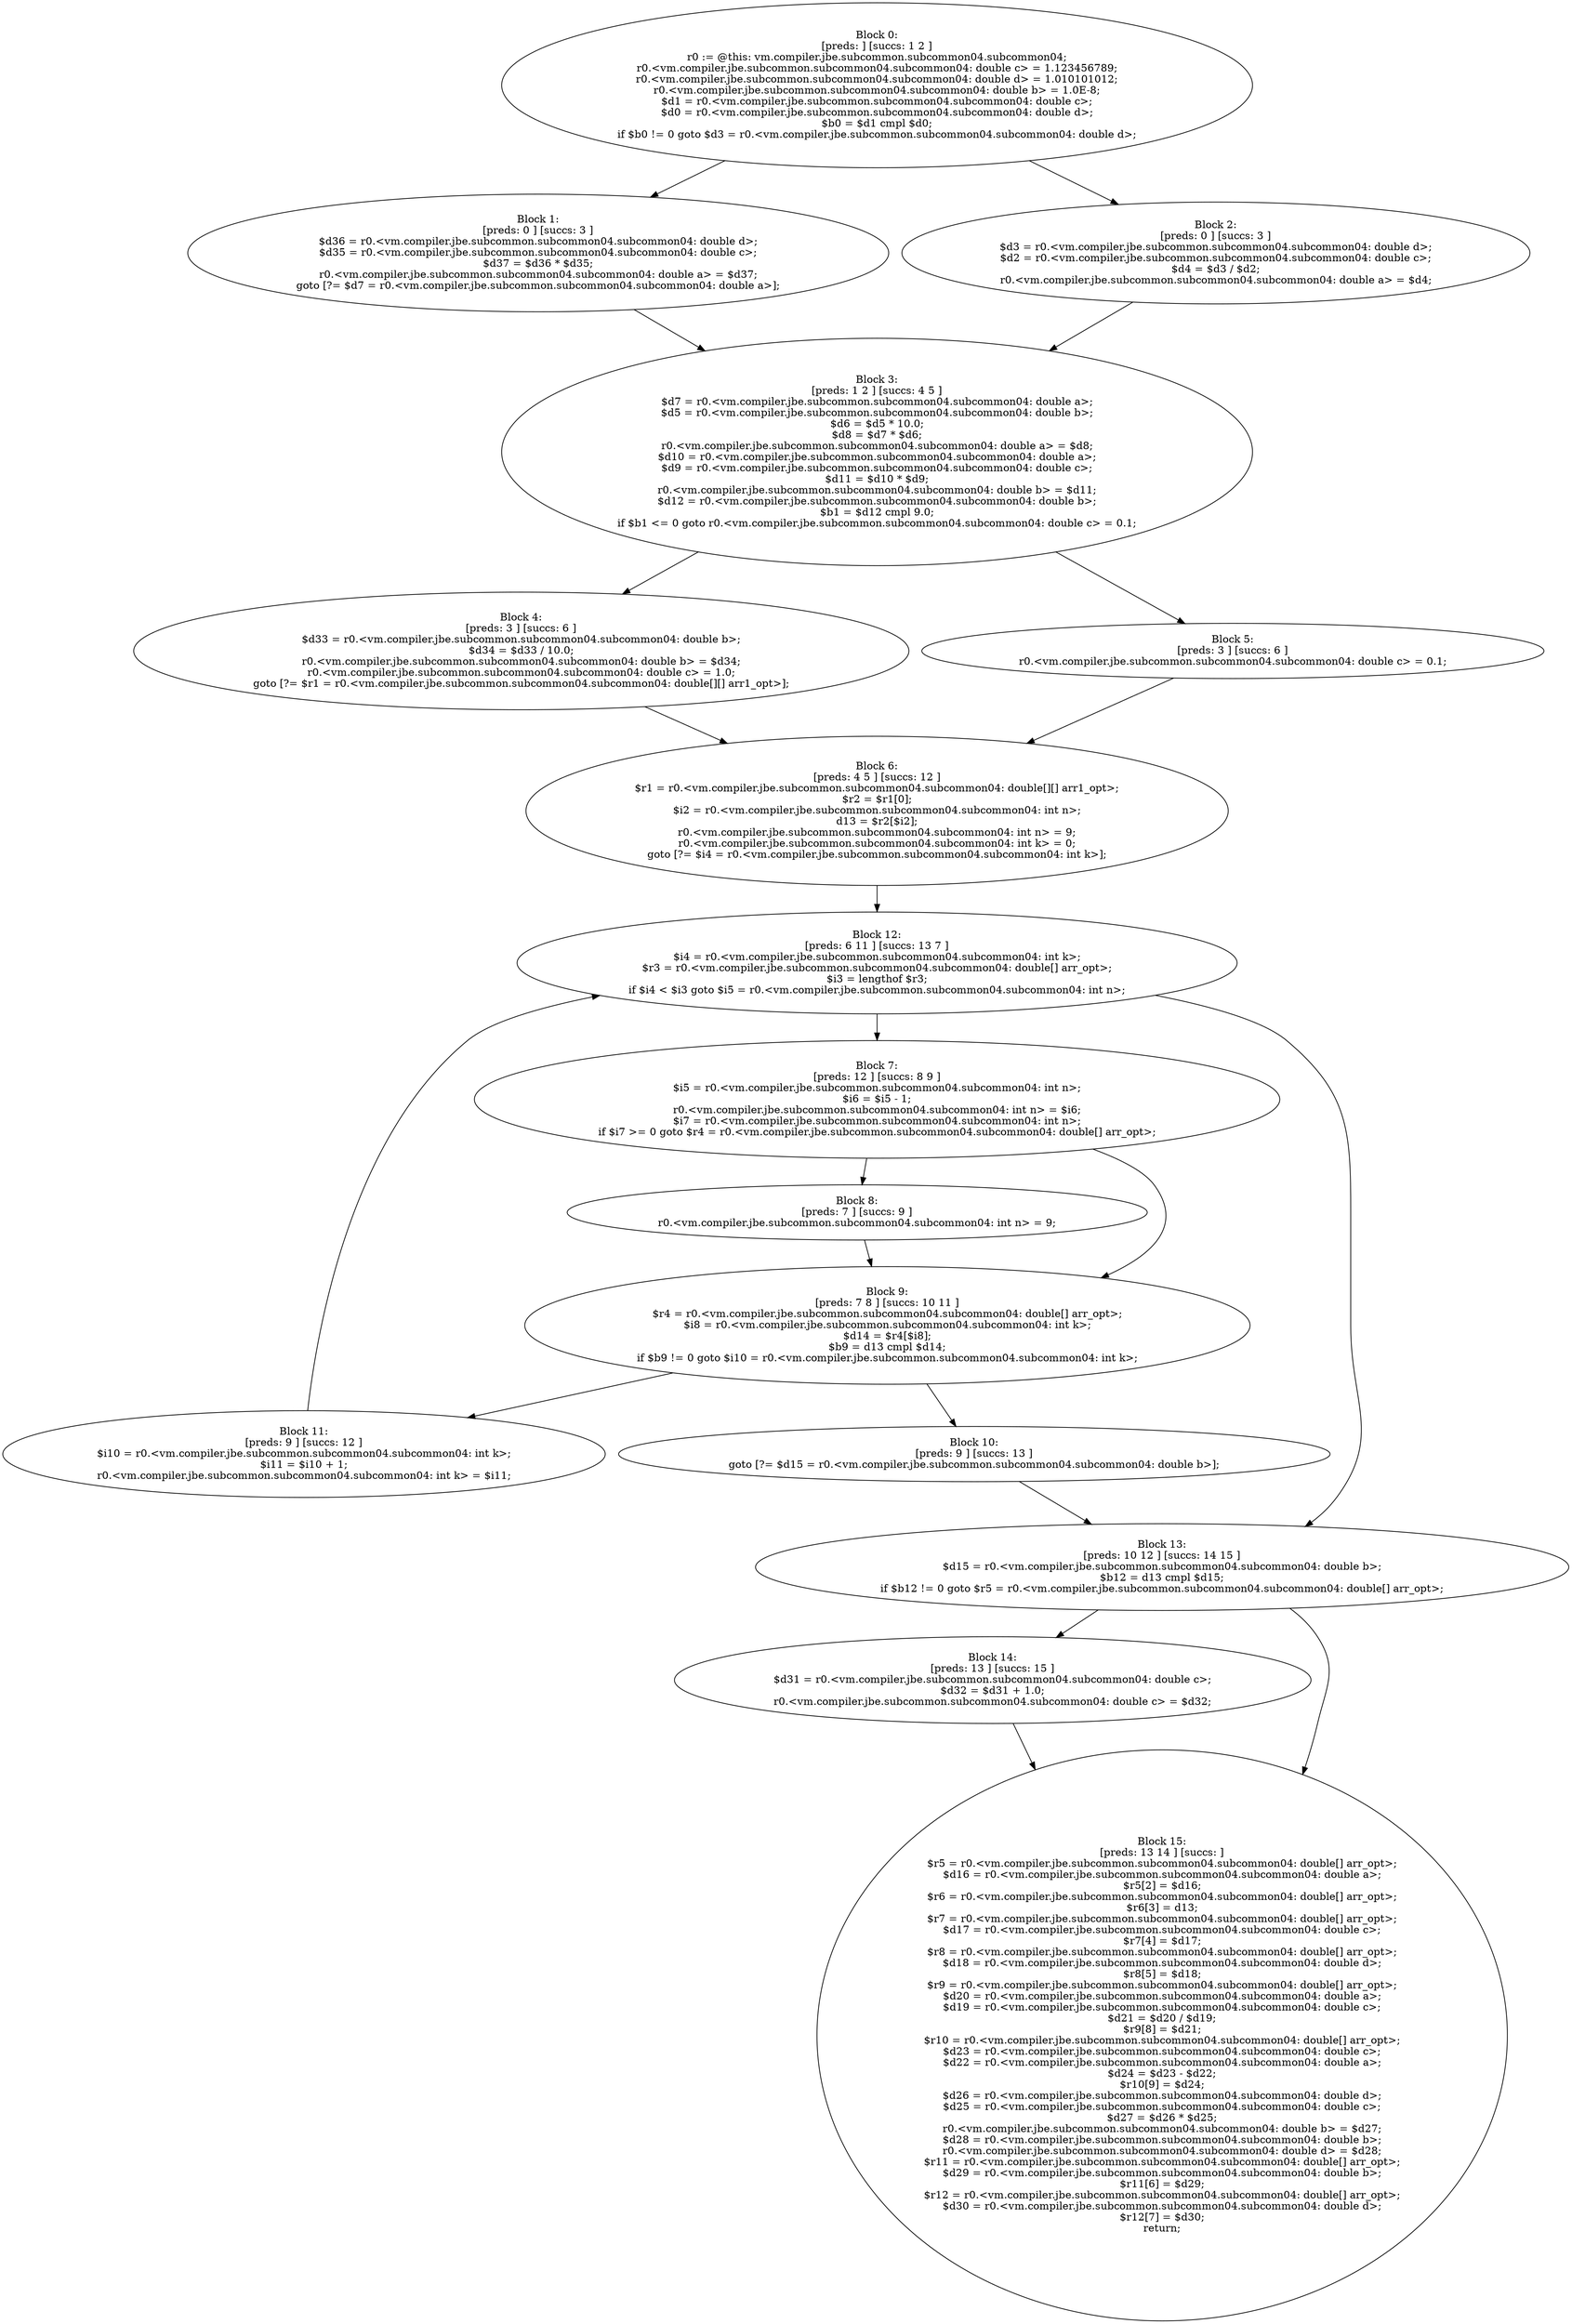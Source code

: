 digraph "unitGraph" {
    "Block 0:
[preds: ] [succs: 1 2 ]
r0 := @this: vm.compiler.jbe.subcommon.subcommon04.subcommon04;
r0.<vm.compiler.jbe.subcommon.subcommon04.subcommon04: double c> = 1.123456789;
r0.<vm.compiler.jbe.subcommon.subcommon04.subcommon04: double d> = 1.010101012;
r0.<vm.compiler.jbe.subcommon.subcommon04.subcommon04: double b> = 1.0E-8;
$d1 = r0.<vm.compiler.jbe.subcommon.subcommon04.subcommon04: double c>;
$d0 = r0.<vm.compiler.jbe.subcommon.subcommon04.subcommon04: double d>;
$b0 = $d1 cmpl $d0;
if $b0 != 0 goto $d3 = r0.<vm.compiler.jbe.subcommon.subcommon04.subcommon04: double d>;
"
    "Block 1:
[preds: 0 ] [succs: 3 ]
$d36 = r0.<vm.compiler.jbe.subcommon.subcommon04.subcommon04: double d>;
$d35 = r0.<vm.compiler.jbe.subcommon.subcommon04.subcommon04: double c>;
$d37 = $d36 * $d35;
r0.<vm.compiler.jbe.subcommon.subcommon04.subcommon04: double a> = $d37;
goto [?= $d7 = r0.<vm.compiler.jbe.subcommon.subcommon04.subcommon04: double a>];
"
    "Block 2:
[preds: 0 ] [succs: 3 ]
$d3 = r0.<vm.compiler.jbe.subcommon.subcommon04.subcommon04: double d>;
$d2 = r0.<vm.compiler.jbe.subcommon.subcommon04.subcommon04: double c>;
$d4 = $d3 / $d2;
r0.<vm.compiler.jbe.subcommon.subcommon04.subcommon04: double a> = $d4;
"
    "Block 3:
[preds: 1 2 ] [succs: 4 5 ]
$d7 = r0.<vm.compiler.jbe.subcommon.subcommon04.subcommon04: double a>;
$d5 = r0.<vm.compiler.jbe.subcommon.subcommon04.subcommon04: double b>;
$d6 = $d5 * 10.0;
$d8 = $d7 * $d6;
r0.<vm.compiler.jbe.subcommon.subcommon04.subcommon04: double a> = $d8;
$d10 = r0.<vm.compiler.jbe.subcommon.subcommon04.subcommon04: double a>;
$d9 = r0.<vm.compiler.jbe.subcommon.subcommon04.subcommon04: double c>;
$d11 = $d10 * $d9;
r0.<vm.compiler.jbe.subcommon.subcommon04.subcommon04: double b> = $d11;
$d12 = r0.<vm.compiler.jbe.subcommon.subcommon04.subcommon04: double b>;
$b1 = $d12 cmpl 9.0;
if $b1 <= 0 goto r0.<vm.compiler.jbe.subcommon.subcommon04.subcommon04: double c> = 0.1;
"
    "Block 4:
[preds: 3 ] [succs: 6 ]
$d33 = r0.<vm.compiler.jbe.subcommon.subcommon04.subcommon04: double b>;
$d34 = $d33 / 10.0;
r0.<vm.compiler.jbe.subcommon.subcommon04.subcommon04: double b> = $d34;
r0.<vm.compiler.jbe.subcommon.subcommon04.subcommon04: double c> = 1.0;
goto [?= $r1 = r0.<vm.compiler.jbe.subcommon.subcommon04.subcommon04: double[][] arr1_opt>];
"
    "Block 5:
[preds: 3 ] [succs: 6 ]
r0.<vm.compiler.jbe.subcommon.subcommon04.subcommon04: double c> = 0.1;
"
    "Block 6:
[preds: 4 5 ] [succs: 12 ]
$r1 = r0.<vm.compiler.jbe.subcommon.subcommon04.subcommon04: double[][] arr1_opt>;
$r2 = $r1[0];
$i2 = r0.<vm.compiler.jbe.subcommon.subcommon04.subcommon04: int n>;
d13 = $r2[$i2];
r0.<vm.compiler.jbe.subcommon.subcommon04.subcommon04: int n> = 9;
r0.<vm.compiler.jbe.subcommon.subcommon04.subcommon04: int k> = 0;
goto [?= $i4 = r0.<vm.compiler.jbe.subcommon.subcommon04.subcommon04: int k>];
"
    "Block 7:
[preds: 12 ] [succs: 8 9 ]
$i5 = r0.<vm.compiler.jbe.subcommon.subcommon04.subcommon04: int n>;
$i6 = $i5 - 1;
r0.<vm.compiler.jbe.subcommon.subcommon04.subcommon04: int n> = $i6;
$i7 = r0.<vm.compiler.jbe.subcommon.subcommon04.subcommon04: int n>;
if $i7 >= 0 goto $r4 = r0.<vm.compiler.jbe.subcommon.subcommon04.subcommon04: double[] arr_opt>;
"
    "Block 8:
[preds: 7 ] [succs: 9 ]
r0.<vm.compiler.jbe.subcommon.subcommon04.subcommon04: int n> = 9;
"
    "Block 9:
[preds: 7 8 ] [succs: 10 11 ]
$r4 = r0.<vm.compiler.jbe.subcommon.subcommon04.subcommon04: double[] arr_opt>;
$i8 = r0.<vm.compiler.jbe.subcommon.subcommon04.subcommon04: int k>;
$d14 = $r4[$i8];
$b9 = d13 cmpl $d14;
if $b9 != 0 goto $i10 = r0.<vm.compiler.jbe.subcommon.subcommon04.subcommon04: int k>;
"
    "Block 10:
[preds: 9 ] [succs: 13 ]
goto [?= $d15 = r0.<vm.compiler.jbe.subcommon.subcommon04.subcommon04: double b>];
"
    "Block 11:
[preds: 9 ] [succs: 12 ]
$i10 = r0.<vm.compiler.jbe.subcommon.subcommon04.subcommon04: int k>;
$i11 = $i10 + 1;
r0.<vm.compiler.jbe.subcommon.subcommon04.subcommon04: int k> = $i11;
"
    "Block 12:
[preds: 6 11 ] [succs: 13 7 ]
$i4 = r0.<vm.compiler.jbe.subcommon.subcommon04.subcommon04: int k>;
$r3 = r0.<vm.compiler.jbe.subcommon.subcommon04.subcommon04: double[] arr_opt>;
$i3 = lengthof $r3;
if $i4 < $i3 goto $i5 = r0.<vm.compiler.jbe.subcommon.subcommon04.subcommon04: int n>;
"
    "Block 13:
[preds: 10 12 ] [succs: 14 15 ]
$d15 = r0.<vm.compiler.jbe.subcommon.subcommon04.subcommon04: double b>;
$b12 = d13 cmpl $d15;
if $b12 != 0 goto $r5 = r0.<vm.compiler.jbe.subcommon.subcommon04.subcommon04: double[] arr_opt>;
"
    "Block 14:
[preds: 13 ] [succs: 15 ]
$d31 = r0.<vm.compiler.jbe.subcommon.subcommon04.subcommon04: double c>;
$d32 = $d31 + 1.0;
r0.<vm.compiler.jbe.subcommon.subcommon04.subcommon04: double c> = $d32;
"
    "Block 15:
[preds: 13 14 ] [succs: ]
$r5 = r0.<vm.compiler.jbe.subcommon.subcommon04.subcommon04: double[] arr_opt>;
$d16 = r0.<vm.compiler.jbe.subcommon.subcommon04.subcommon04: double a>;
$r5[2] = $d16;
$r6 = r0.<vm.compiler.jbe.subcommon.subcommon04.subcommon04: double[] arr_opt>;
$r6[3] = d13;
$r7 = r0.<vm.compiler.jbe.subcommon.subcommon04.subcommon04: double[] arr_opt>;
$d17 = r0.<vm.compiler.jbe.subcommon.subcommon04.subcommon04: double c>;
$r7[4] = $d17;
$r8 = r0.<vm.compiler.jbe.subcommon.subcommon04.subcommon04: double[] arr_opt>;
$d18 = r0.<vm.compiler.jbe.subcommon.subcommon04.subcommon04: double d>;
$r8[5] = $d18;
$r9 = r0.<vm.compiler.jbe.subcommon.subcommon04.subcommon04: double[] arr_opt>;
$d20 = r0.<vm.compiler.jbe.subcommon.subcommon04.subcommon04: double a>;
$d19 = r0.<vm.compiler.jbe.subcommon.subcommon04.subcommon04: double c>;
$d21 = $d20 / $d19;
$r9[8] = $d21;
$r10 = r0.<vm.compiler.jbe.subcommon.subcommon04.subcommon04: double[] arr_opt>;
$d23 = r0.<vm.compiler.jbe.subcommon.subcommon04.subcommon04: double c>;
$d22 = r0.<vm.compiler.jbe.subcommon.subcommon04.subcommon04: double a>;
$d24 = $d23 - $d22;
$r10[9] = $d24;
$d26 = r0.<vm.compiler.jbe.subcommon.subcommon04.subcommon04: double d>;
$d25 = r0.<vm.compiler.jbe.subcommon.subcommon04.subcommon04: double c>;
$d27 = $d26 * $d25;
r0.<vm.compiler.jbe.subcommon.subcommon04.subcommon04: double b> = $d27;
$d28 = r0.<vm.compiler.jbe.subcommon.subcommon04.subcommon04: double b>;
r0.<vm.compiler.jbe.subcommon.subcommon04.subcommon04: double d> = $d28;
$r11 = r0.<vm.compiler.jbe.subcommon.subcommon04.subcommon04: double[] arr_opt>;
$d29 = r0.<vm.compiler.jbe.subcommon.subcommon04.subcommon04: double b>;
$r11[6] = $d29;
$r12 = r0.<vm.compiler.jbe.subcommon.subcommon04.subcommon04: double[] arr_opt>;
$d30 = r0.<vm.compiler.jbe.subcommon.subcommon04.subcommon04: double d>;
$r12[7] = $d30;
return;
"
    "Block 0:
[preds: ] [succs: 1 2 ]
r0 := @this: vm.compiler.jbe.subcommon.subcommon04.subcommon04;
r0.<vm.compiler.jbe.subcommon.subcommon04.subcommon04: double c> = 1.123456789;
r0.<vm.compiler.jbe.subcommon.subcommon04.subcommon04: double d> = 1.010101012;
r0.<vm.compiler.jbe.subcommon.subcommon04.subcommon04: double b> = 1.0E-8;
$d1 = r0.<vm.compiler.jbe.subcommon.subcommon04.subcommon04: double c>;
$d0 = r0.<vm.compiler.jbe.subcommon.subcommon04.subcommon04: double d>;
$b0 = $d1 cmpl $d0;
if $b0 != 0 goto $d3 = r0.<vm.compiler.jbe.subcommon.subcommon04.subcommon04: double d>;
"->"Block 1:
[preds: 0 ] [succs: 3 ]
$d36 = r0.<vm.compiler.jbe.subcommon.subcommon04.subcommon04: double d>;
$d35 = r0.<vm.compiler.jbe.subcommon.subcommon04.subcommon04: double c>;
$d37 = $d36 * $d35;
r0.<vm.compiler.jbe.subcommon.subcommon04.subcommon04: double a> = $d37;
goto [?= $d7 = r0.<vm.compiler.jbe.subcommon.subcommon04.subcommon04: double a>];
";
    "Block 0:
[preds: ] [succs: 1 2 ]
r0 := @this: vm.compiler.jbe.subcommon.subcommon04.subcommon04;
r0.<vm.compiler.jbe.subcommon.subcommon04.subcommon04: double c> = 1.123456789;
r0.<vm.compiler.jbe.subcommon.subcommon04.subcommon04: double d> = 1.010101012;
r0.<vm.compiler.jbe.subcommon.subcommon04.subcommon04: double b> = 1.0E-8;
$d1 = r0.<vm.compiler.jbe.subcommon.subcommon04.subcommon04: double c>;
$d0 = r0.<vm.compiler.jbe.subcommon.subcommon04.subcommon04: double d>;
$b0 = $d1 cmpl $d0;
if $b0 != 0 goto $d3 = r0.<vm.compiler.jbe.subcommon.subcommon04.subcommon04: double d>;
"->"Block 2:
[preds: 0 ] [succs: 3 ]
$d3 = r0.<vm.compiler.jbe.subcommon.subcommon04.subcommon04: double d>;
$d2 = r0.<vm.compiler.jbe.subcommon.subcommon04.subcommon04: double c>;
$d4 = $d3 / $d2;
r0.<vm.compiler.jbe.subcommon.subcommon04.subcommon04: double a> = $d4;
";
    "Block 1:
[preds: 0 ] [succs: 3 ]
$d36 = r0.<vm.compiler.jbe.subcommon.subcommon04.subcommon04: double d>;
$d35 = r0.<vm.compiler.jbe.subcommon.subcommon04.subcommon04: double c>;
$d37 = $d36 * $d35;
r0.<vm.compiler.jbe.subcommon.subcommon04.subcommon04: double a> = $d37;
goto [?= $d7 = r0.<vm.compiler.jbe.subcommon.subcommon04.subcommon04: double a>];
"->"Block 3:
[preds: 1 2 ] [succs: 4 5 ]
$d7 = r0.<vm.compiler.jbe.subcommon.subcommon04.subcommon04: double a>;
$d5 = r0.<vm.compiler.jbe.subcommon.subcommon04.subcommon04: double b>;
$d6 = $d5 * 10.0;
$d8 = $d7 * $d6;
r0.<vm.compiler.jbe.subcommon.subcommon04.subcommon04: double a> = $d8;
$d10 = r0.<vm.compiler.jbe.subcommon.subcommon04.subcommon04: double a>;
$d9 = r0.<vm.compiler.jbe.subcommon.subcommon04.subcommon04: double c>;
$d11 = $d10 * $d9;
r0.<vm.compiler.jbe.subcommon.subcommon04.subcommon04: double b> = $d11;
$d12 = r0.<vm.compiler.jbe.subcommon.subcommon04.subcommon04: double b>;
$b1 = $d12 cmpl 9.0;
if $b1 <= 0 goto r0.<vm.compiler.jbe.subcommon.subcommon04.subcommon04: double c> = 0.1;
";
    "Block 2:
[preds: 0 ] [succs: 3 ]
$d3 = r0.<vm.compiler.jbe.subcommon.subcommon04.subcommon04: double d>;
$d2 = r0.<vm.compiler.jbe.subcommon.subcommon04.subcommon04: double c>;
$d4 = $d3 / $d2;
r0.<vm.compiler.jbe.subcommon.subcommon04.subcommon04: double a> = $d4;
"->"Block 3:
[preds: 1 2 ] [succs: 4 5 ]
$d7 = r0.<vm.compiler.jbe.subcommon.subcommon04.subcommon04: double a>;
$d5 = r0.<vm.compiler.jbe.subcommon.subcommon04.subcommon04: double b>;
$d6 = $d5 * 10.0;
$d8 = $d7 * $d6;
r0.<vm.compiler.jbe.subcommon.subcommon04.subcommon04: double a> = $d8;
$d10 = r0.<vm.compiler.jbe.subcommon.subcommon04.subcommon04: double a>;
$d9 = r0.<vm.compiler.jbe.subcommon.subcommon04.subcommon04: double c>;
$d11 = $d10 * $d9;
r0.<vm.compiler.jbe.subcommon.subcommon04.subcommon04: double b> = $d11;
$d12 = r0.<vm.compiler.jbe.subcommon.subcommon04.subcommon04: double b>;
$b1 = $d12 cmpl 9.0;
if $b1 <= 0 goto r0.<vm.compiler.jbe.subcommon.subcommon04.subcommon04: double c> = 0.1;
";
    "Block 3:
[preds: 1 2 ] [succs: 4 5 ]
$d7 = r0.<vm.compiler.jbe.subcommon.subcommon04.subcommon04: double a>;
$d5 = r0.<vm.compiler.jbe.subcommon.subcommon04.subcommon04: double b>;
$d6 = $d5 * 10.0;
$d8 = $d7 * $d6;
r0.<vm.compiler.jbe.subcommon.subcommon04.subcommon04: double a> = $d8;
$d10 = r0.<vm.compiler.jbe.subcommon.subcommon04.subcommon04: double a>;
$d9 = r0.<vm.compiler.jbe.subcommon.subcommon04.subcommon04: double c>;
$d11 = $d10 * $d9;
r0.<vm.compiler.jbe.subcommon.subcommon04.subcommon04: double b> = $d11;
$d12 = r0.<vm.compiler.jbe.subcommon.subcommon04.subcommon04: double b>;
$b1 = $d12 cmpl 9.0;
if $b1 <= 0 goto r0.<vm.compiler.jbe.subcommon.subcommon04.subcommon04: double c> = 0.1;
"->"Block 4:
[preds: 3 ] [succs: 6 ]
$d33 = r0.<vm.compiler.jbe.subcommon.subcommon04.subcommon04: double b>;
$d34 = $d33 / 10.0;
r0.<vm.compiler.jbe.subcommon.subcommon04.subcommon04: double b> = $d34;
r0.<vm.compiler.jbe.subcommon.subcommon04.subcommon04: double c> = 1.0;
goto [?= $r1 = r0.<vm.compiler.jbe.subcommon.subcommon04.subcommon04: double[][] arr1_opt>];
";
    "Block 3:
[preds: 1 2 ] [succs: 4 5 ]
$d7 = r0.<vm.compiler.jbe.subcommon.subcommon04.subcommon04: double a>;
$d5 = r0.<vm.compiler.jbe.subcommon.subcommon04.subcommon04: double b>;
$d6 = $d5 * 10.0;
$d8 = $d7 * $d6;
r0.<vm.compiler.jbe.subcommon.subcommon04.subcommon04: double a> = $d8;
$d10 = r0.<vm.compiler.jbe.subcommon.subcommon04.subcommon04: double a>;
$d9 = r0.<vm.compiler.jbe.subcommon.subcommon04.subcommon04: double c>;
$d11 = $d10 * $d9;
r0.<vm.compiler.jbe.subcommon.subcommon04.subcommon04: double b> = $d11;
$d12 = r0.<vm.compiler.jbe.subcommon.subcommon04.subcommon04: double b>;
$b1 = $d12 cmpl 9.0;
if $b1 <= 0 goto r0.<vm.compiler.jbe.subcommon.subcommon04.subcommon04: double c> = 0.1;
"->"Block 5:
[preds: 3 ] [succs: 6 ]
r0.<vm.compiler.jbe.subcommon.subcommon04.subcommon04: double c> = 0.1;
";
    "Block 4:
[preds: 3 ] [succs: 6 ]
$d33 = r0.<vm.compiler.jbe.subcommon.subcommon04.subcommon04: double b>;
$d34 = $d33 / 10.0;
r0.<vm.compiler.jbe.subcommon.subcommon04.subcommon04: double b> = $d34;
r0.<vm.compiler.jbe.subcommon.subcommon04.subcommon04: double c> = 1.0;
goto [?= $r1 = r0.<vm.compiler.jbe.subcommon.subcommon04.subcommon04: double[][] arr1_opt>];
"->"Block 6:
[preds: 4 5 ] [succs: 12 ]
$r1 = r0.<vm.compiler.jbe.subcommon.subcommon04.subcommon04: double[][] arr1_opt>;
$r2 = $r1[0];
$i2 = r0.<vm.compiler.jbe.subcommon.subcommon04.subcommon04: int n>;
d13 = $r2[$i2];
r0.<vm.compiler.jbe.subcommon.subcommon04.subcommon04: int n> = 9;
r0.<vm.compiler.jbe.subcommon.subcommon04.subcommon04: int k> = 0;
goto [?= $i4 = r0.<vm.compiler.jbe.subcommon.subcommon04.subcommon04: int k>];
";
    "Block 5:
[preds: 3 ] [succs: 6 ]
r0.<vm.compiler.jbe.subcommon.subcommon04.subcommon04: double c> = 0.1;
"->"Block 6:
[preds: 4 5 ] [succs: 12 ]
$r1 = r0.<vm.compiler.jbe.subcommon.subcommon04.subcommon04: double[][] arr1_opt>;
$r2 = $r1[0];
$i2 = r0.<vm.compiler.jbe.subcommon.subcommon04.subcommon04: int n>;
d13 = $r2[$i2];
r0.<vm.compiler.jbe.subcommon.subcommon04.subcommon04: int n> = 9;
r0.<vm.compiler.jbe.subcommon.subcommon04.subcommon04: int k> = 0;
goto [?= $i4 = r0.<vm.compiler.jbe.subcommon.subcommon04.subcommon04: int k>];
";
    "Block 6:
[preds: 4 5 ] [succs: 12 ]
$r1 = r0.<vm.compiler.jbe.subcommon.subcommon04.subcommon04: double[][] arr1_opt>;
$r2 = $r1[0];
$i2 = r0.<vm.compiler.jbe.subcommon.subcommon04.subcommon04: int n>;
d13 = $r2[$i2];
r0.<vm.compiler.jbe.subcommon.subcommon04.subcommon04: int n> = 9;
r0.<vm.compiler.jbe.subcommon.subcommon04.subcommon04: int k> = 0;
goto [?= $i4 = r0.<vm.compiler.jbe.subcommon.subcommon04.subcommon04: int k>];
"->"Block 12:
[preds: 6 11 ] [succs: 13 7 ]
$i4 = r0.<vm.compiler.jbe.subcommon.subcommon04.subcommon04: int k>;
$r3 = r0.<vm.compiler.jbe.subcommon.subcommon04.subcommon04: double[] arr_opt>;
$i3 = lengthof $r3;
if $i4 < $i3 goto $i5 = r0.<vm.compiler.jbe.subcommon.subcommon04.subcommon04: int n>;
";
    "Block 7:
[preds: 12 ] [succs: 8 9 ]
$i5 = r0.<vm.compiler.jbe.subcommon.subcommon04.subcommon04: int n>;
$i6 = $i5 - 1;
r0.<vm.compiler.jbe.subcommon.subcommon04.subcommon04: int n> = $i6;
$i7 = r0.<vm.compiler.jbe.subcommon.subcommon04.subcommon04: int n>;
if $i7 >= 0 goto $r4 = r0.<vm.compiler.jbe.subcommon.subcommon04.subcommon04: double[] arr_opt>;
"->"Block 8:
[preds: 7 ] [succs: 9 ]
r0.<vm.compiler.jbe.subcommon.subcommon04.subcommon04: int n> = 9;
";
    "Block 7:
[preds: 12 ] [succs: 8 9 ]
$i5 = r0.<vm.compiler.jbe.subcommon.subcommon04.subcommon04: int n>;
$i6 = $i5 - 1;
r0.<vm.compiler.jbe.subcommon.subcommon04.subcommon04: int n> = $i6;
$i7 = r0.<vm.compiler.jbe.subcommon.subcommon04.subcommon04: int n>;
if $i7 >= 0 goto $r4 = r0.<vm.compiler.jbe.subcommon.subcommon04.subcommon04: double[] arr_opt>;
"->"Block 9:
[preds: 7 8 ] [succs: 10 11 ]
$r4 = r0.<vm.compiler.jbe.subcommon.subcommon04.subcommon04: double[] arr_opt>;
$i8 = r0.<vm.compiler.jbe.subcommon.subcommon04.subcommon04: int k>;
$d14 = $r4[$i8];
$b9 = d13 cmpl $d14;
if $b9 != 0 goto $i10 = r0.<vm.compiler.jbe.subcommon.subcommon04.subcommon04: int k>;
";
    "Block 8:
[preds: 7 ] [succs: 9 ]
r0.<vm.compiler.jbe.subcommon.subcommon04.subcommon04: int n> = 9;
"->"Block 9:
[preds: 7 8 ] [succs: 10 11 ]
$r4 = r0.<vm.compiler.jbe.subcommon.subcommon04.subcommon04: double[] arr_opt>;
$i8 = r0.<vm.compiler.jbe.subcommon.subcommon04.subcommon04: int k>;
$d14 = $r4[$i8];
$b9 = d13 cmpl $d14;
if $b9 != 0 goto $i10 = r0.<vm.compiler.jbe.subcommon.subcommon04.subcommon04: int k>;
";
    "Block 9:
[preds: 7 8 ] [succs: 10 11 ]
$r4 = r0.<vm.compiler.jbe.subcommon.subcommon04.subcommon04: double[] arr_opt>;
$i8 = r0.<vm.compiler.jbe.subcommon.subcommon04.subcommon04: int k>;
$d14 = $r4[$i8];
$b9 = d13 cmpl $d14;
if $b9 != 0 goto $i10 = r0.<vm.compiler.jbe.subcommon.subcommon04.subcommon04: int k>;
"->"Block 10:
[preds: 9 ] [succs: 13 ]
goto [?= $d15 = r0.<vm.compiler.jbe.subcommon.subcommon04.subcommon04: double b>];
";
    "Block 9:
[preds: 7 8 ] [succs: 10 11 ]
$r4 = r0.<vm.compiler.jbe.subcommon.subcommon04.subcommon04: double[] arr_opt>;
$i8 = r0.<vm.compiler.jbe.subcommon.subcommon04.subcommon04: int k>;
$d14 = $r4[$i8];
$b9 = d13 cmpl $d14;
if $b9 != 0 goto $i10 = r0.<vm.compiler.jbe.subcommon.subcommon04.subcommon04: int k>;
"->"Block 11:
[preds: 9 ] [succs: 12 ]
$i10 = r0.<vm.compiler.jbe.subcommon.subcommon04.subcommon04: int k>;
$i11 = $i10 + 1;
r0.<vm.compiler.jbe.subcommon.subcommon04.subcommon04: int k> = $i11;
";
    "Block 10:
[preds: 9 ] [succs: 13 ]
goto [?= $d15 = r0.<vm.compiler.jbe.subcommon.subcommon04.subcommon04: double b>];
"->"Block 13:
[preds: 10 12 ] [succs: 14 15 ]
$d15 = r0.<vm.compiler.jbe.subcommon.subcommon04.subcommon04: double b>;
$b12 = d13 cmpl $d15;
if $b12 != 0 goto $r5 = r0.<vm.compiler.jbe.subcommon.subcommon04.subcommon04: double[] arr_opt>;
";
    "Block 11:
[preds: 9 ] [succs: 12 ]
$i10 = r0.<vm.compiler.jbe.subcommon.subcommon04.subcommon04: int k>;
$i11 = $i10 + 1;
r0.<vm.compiler.jbe.subcommon.subcommon04.subcommon04: int k> = $i11;
"->"Block 12:
[preds: 6 11 ] [succs: 13 7 ]
$i4 = r0.<vm.compiler.jbe.subcommon.subcommon04.subcommon04: int k>;
$r3 = r0.<vm.compiler.jbe.subcommon.subcommon04.subcommon04: double[] arr_opt>;
$i3 = lengthof $r3;
if $i4 < $i3 goto $i5 = r0.<vm.compiler.jbe.subcommon.subcommon04.subcommon04: int n>;
";
    "Block 12:
[preds: 6 11 ] [succs: 13 7 ]
$i4 = r0.<vm.compiler.jbe.subcommon.subcommon04.subcommon04: int k>;
$r3 = r0.<vm.compiler.jbe.subcommon.subcommon04.subcommon04: double[] arr_opt>;
$i3 = lengthof $r3;
if $i4 < $i3 goto $i5 = r0.<vm.compiler.jbe.subcommon.subcommon04.subcommon04: int n>;
"->"Block 13:
[preds: 10 12 ] [succs: 14 15 ]
$d15 = r0.<vm.compiler.jbe.subcommon.subcommon04.subcommon04: double b>;
$b12 = d13 cmpl $d15;
if $b12 != 0 goto $r5 = r0.<vm.compiler.jbe.subcommon.subcommon04.subcommon04: double[] arr_opt>;
";
    "Block 12:
[preds: 6 11 ] [succs: 13 7 ]
$i4 = r0.<vm.compiler.jbe.subcommon.subcommon04.subcommon04: int k>;
$r3 = r0.<vm.compiler.jbe.subcommon.subcommon04.subcommon04: double[] arr_opt>;
$i3 = lengthof $r3;
if $i4 < $i3 goto $i5 = r0.<vm.compiler.jbe.subcommon.subcommon04.subcommon04: int n>;
"->"Block 7:
[preds: 12 ] [succs: 8 9 ]
$i5 = r0.<vm.compiler.jbe.subcommon.subcommon04.subcommon04: int n>;
$i6 = $i5 - 1;
r0.<vm.compiler.jbe.subcommon.subcommon04.subcommon04: int n> = $i6;
$i7 = r0.<vm.compiler.jbe.subcommon.subcommon04.subcommon04: int n>;
if $i7 >= 0 goto $r4 = r0.<vm.compiler.jbe.subcommon.subcommon04.subcommon04: double[] arr_opt>;
";
    "Block 13:
[preds: 10 12 ] [succs: 14 15 ]
$d15 = r0.<vm.compiler.jbe.subcommon.subcommon04.subcommon04: double b>;
$b12 = d13 cmpl $d15;
if $b12 != 0 goto $r5 = r0.<vm.compiler.jbe.subcommon.subcommon04.subcommon04: double[] arr_opt>;
"->"Block 14:
[preds: 13 ] [succs: 15 ]
$d31 = r0.<vm.compiler.jbe.subcommon.subcommon04.subcommon04: double c>;
$d32 = $d31 + 1.0;
r0.<vm.compiler.jbe.subcommon.subcommon04.subcommon04: double c> = $d32;
";
    "Block 13:
[preds: 10 12 ] [succs: 14 15 ]
$d15 = r0.<vm.compiler.jbe.subcommon.subcommon04.subcommon04: double b>;
$b12 = d13 cmpl $d15;
if $b12 != 0 goto $r5 = r0.<vm.compiler.jbe.subcommon.subcommon04.subcommon04: double[] arr_opt>;
"->"Block 15:
[preds: 13 14 ] [succs: ]
$r5 = r0.<vm.compiler.jbe.subcommon.subcommon04.subcommon04: double[] arr_opt>;
$d16 = r0.<vm.compiler.jbe.subcommon.subcommon04.subcommon04: double a>;
$r5[2] = $d16;
$r6 = r0.<vm.compiler.jbe.subcommon.subcommon04.subcommon04: double[] arr_opt>;
$r6[3] = d13;
$r7 = r0.<vm.compiler.jbe.subcommon.subcommon04.subcommon04: double[] arr_opt>;
$d17 = r0.<vm.compiler.jbe.subcommon.subcommon04.subcommon04: double c>;
$r7[4] = $d17;
$r8 = r0.<vm.compiler.jbe.subcommon.subcommon04.subcommon04: double[] arr_opt>;
$d18 = r0.<vm.compiler.jbe.subcommon.subcommon04.subcommon04: double d>;
$r8[5] = $d18;
$r9 = r0.<vm.compiler.jbe.subcommon.subcommon04.subcommon04: double[] arr_opt>;
$d20 = r0.<vm.compiler.jbe.subcommon.subcommon04.subcommon04: double a>;
$d19 = r0.<vm.compiler.jbe.subcommon.subcommon04.subcommon04: double c>;
$d21 = $d20 / $d19;
$r9[8] = $d21;
$r10 = r0.<vm.compiler.jbe.subcommon.subcommon04.subcommon04: double[] arr_opt>;
$d23 = r0.<vm.compiler.jbe.subcommon.subcommon04.subcommon04: double c>;
$d22 = r0.<vm.compiler.jbe.subcommon.subcommon04.subcommon04: double a>;
$d24 = $d23 - $d22;
$r10[9] = $d24;
$d26 = r0.<vm.compiler.jbe.subcommon.subcommon04.subcommon04: double d>;
$d25 = r0.<vm.compiler.jbe.subcommon.subcommon04.subcommon04: double c>;
$d27 = $d26 * $d25;
r0.<vm.compiler.jbe.subcommon.subcommon04.subcommon04: double b> = $d27;
$d28 = r0.<vm.compiler.jbe.subcommon.subcommon04.subcommon04: double b>;
r0.<vm.compiler.jbe.subcommon.subcommon04.subcommon04: double d> = $d28;
$r11 = r0.<vm.compiler.jbe.subcommon.subcommon04.subcommon04: double[] arr_opt>;
$d29 = r0.<vm.compiler.jbe.subcommon.subcommon04.subcommon04: double b>;
$r11[6] = $d29;
$r12 = r0.<vm.compiler.jbe.subcommon.subcommon04.subcommon04: double[] arr_opt>;
$d30 = r0.<vm.compiler.jbe.subcommon.subcommon04.subcommon04: double d>;
$r12[7] = $d30;
return;
";
    "Block 14:
[preds: 13 ] [succs: 15 ]
$d31 = r0.<vm.compiler.jbe.subcommon.subcommon04.subcommon04: double c>;
$d32 = $d31 + 1.0;
r0.<vm.compiler.jbe.subcommon.subcommon04.subcommon04: double c> = $d32;
"->"Block 15:
[preds: 13 14 ] [succs: ]
$r5 = r0.<vm.compiler.jbe.subcommon.subcommon04.subcommon04: double[] arr_opt>;
$d16 = r0.<vm.compiler.jbe.subcommon.subcommon04.subcommon04: double a>;
$r5[2] = $d16;
$r6 = r0.<vm.compiler.jbe.subcommon.subcommon04.subcommon04: double[] arr_opt>;
$r6[3] = d13;
$r7 = r0.<vm.compiler.jbe.subcommon.subcommon04.subcommon04: double[] arr_opt>;
$d17 = r0.<vm.compiler.jbe.subcommon.subcommon04.subcommon04: double c>;
$r7[4] = $d17;
$r8 = r0.<vm.compiler.jbe.subcommon.subcommon04.subcommon04: double[] arr_opt>;
$d18 = r0.<vm.compiler.jbe.subcommon.subcommon04.subcommon04: double d>;
$r8[5] = $d18;
$r9 = r0.<vm.compiler.jbe.subcommon.subcommon04.subcommon04: double[] arr_opt>;
$d20 = r0.<vm.compiler.jbe.subcommon.subcommon04.subcommon04: double a>;
$d19 = r0.<vm.compiler.jbe.subcommon.subcommon04.subcommon04: double c>;
$d21 = $d20 / $d19;
$r9[8] = $d21;
$r10 = r0.<vm.compiler.jbe.subcommon.subcommon04.subcommon04: double[] arr_opt>;
$d23 = r0.<vm.compiler.jbe.subcommon.subcommon04.subcommon04: double c>;
$d22 = r0.<vm.compiler.jbe.subcommon.subcommon04.subcommon04: double a>;
$d24 = $d23 - $d22;
$r10[9] = $d24;
$d26 = r0.<vm.compiler.jbe.subcommon.subcommon04.subcommon04: double d>;
$d25 = r0.<vm.compiler.jbe.subcommon.subcommon04.subcommon04: double c>;
$d27 = $d26 * $d25;
r0.<vm.compiler.jbe.subcommon.subcommon04.subcommon04: double b> = $d27;
$d28 = r0.<vm.compiler.jbe.subcommon.subcommon04.subcommon04: double b>;
r0.<vm.compiler.jbe.subcommon.subcommon04.subcommon04: double d> = $d28;
$r11 = r0.<vm.compiler.jbe.subcommon.subcommon04.subcommon04: double[] arr_opt>;
$d29 = r0.<vm.compiler.jbe.subcommon.subcommon04.subcommon04: double b>;
$r11[6] = $d29;
$r12 = r0.<vm.compiler.jbe.subcommon.subcommon04.subcommon04: double[] arr_opt>;
$d30 = r0.<vm.compiler.jbe.subcommon.subcommon04.subcommon04: double d>;
$r12[7] = $d30;
return;
";
}
